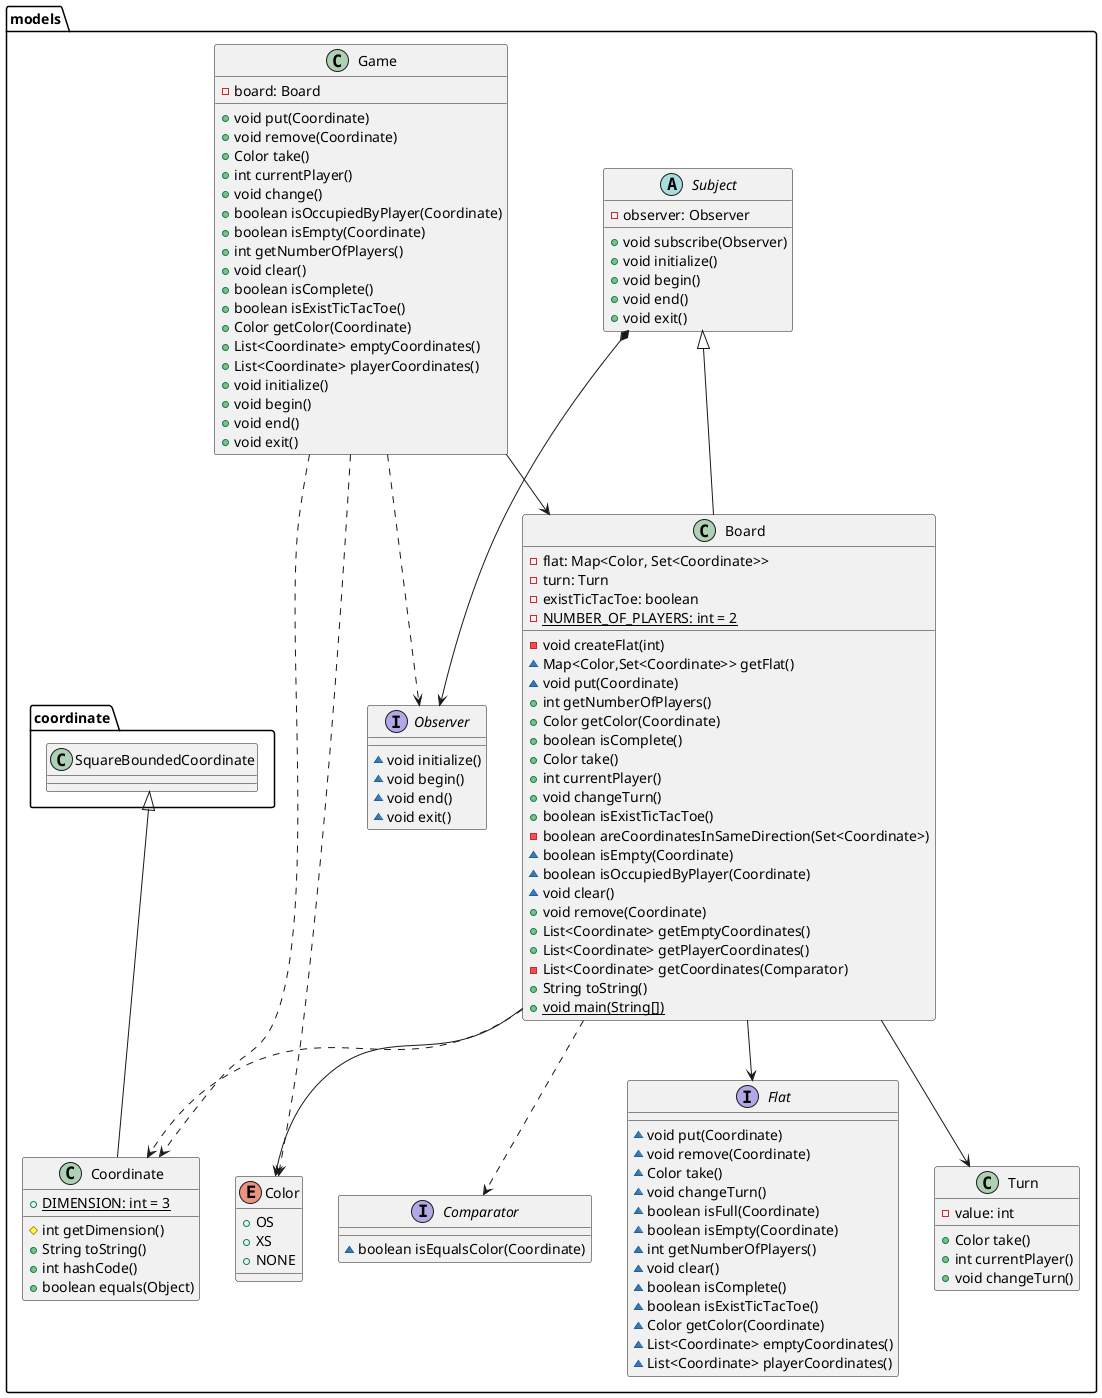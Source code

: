 @startuml

interface models.Comparator {
~ boolean isEqualsColor(Coordinate)
}

interface models.Observer {
~ void initialize()
~ void begin()
~ void end()
~ void exit()
}

enum models.Color {
+  OS
+  XS
+  NONE
}

class models.Coordinate {
+ {static} DIMENSION: int = 3
# int getDimension()
+ String toString()
+ int hashCode()
+ boolean equals(Object)
}

abstract class models.Subject {
- observer: Observer
+ void subscribe(Observer)
+ void initialize()
+ void begin()
+ void end()
+ void exit()
}

interface models.Flat {
~ void put(Coordinate)
~ void remove(Coordinate)
~ Color take()
~ void changeTurn()
~ boolean isFull(Coordinate)
~ boolean isEmpty(Coordinate)
~ int getNumberOfPlayers()
~ void clear()
~ boolean isComplete()
~ boolean isExistTicTacToe()
~ Color getColor(Coordinate)
~ List<Coordinate> emptyCoordinates()
~ List<Coordinate> playerCoordinates()
}
class models.Turn {
- value: int
+ Color take()
+ int currentPlayer()
+ void changeTurn()
}
class models.Game {
- board: Board
+ void put(Coordinate)
+ void remove(Coordinate)
+ Color take()
+ int currentPlayer()
+ void change()
+ boolean isOccupiedByPlayer(Coordinate)
+ boolean isEmpty(Coordinate)
+ int getNumberOfPlayers()
+ void clear()
+ boolean isComplete()
+ boolean isExistTicTacToe()
+ Color getColor(Coordinate)
+ List<Coordinate> emptyCoordinates()
+ List<Coordinate> playerCoordinates()
+ void initialize()
+ void begin()
+ void end()
+ void exit()
}

class models.Board {
- flat: Map<Color, Set<Coordinate>>
- turn: Turn
- existTicTacToe: boolean
- {static} NUMBER_OF_PLAYERS: int = 2
- void createFlat(int)
~ Map<Color,Set<Coordinate>> getFlat()
~ void put(Coordinate)
+ int getNumberOfPlayers()
+ Color getColor(Coordinate)
+ boolean isComplete()
+ Color take()
+ int currentPlayer()
+ void changeTurn()
+ boolean isExistTicTacToe()
- boolean areCoordinatesInSameDirection(Set<Coordinate>)
~ boolean isEmpty(Coordinate)
~ boolean isOccupiedByPlayer(Coordinate)
~ void clear()
+ void remove(Coordinate)
+ List<Coordinate> getEmptyCoordinates()
+ List<Coordinate> getPlayerCoordinates()
- List<Coordinate> getCoordinates(Comparator)
+ String toString()
+ {static} void main(String[])
}

models.Game --> models.Board
models.Game ..> models.Observer
models.Game ..> models.Coordinate
models.Game ..> models.Color
models.Subject <|-- models.Board
models.Board --> models.Flat
models.Board ..> models.Coordinate
models.Board --> models.Turn
models.Board --> models.Color
models.Board ..> models.Comparator
models.Subject *--> models.Observer
models.coordinate.SquareBoundedCoordinate <|-- models.Coordinate


@enduml